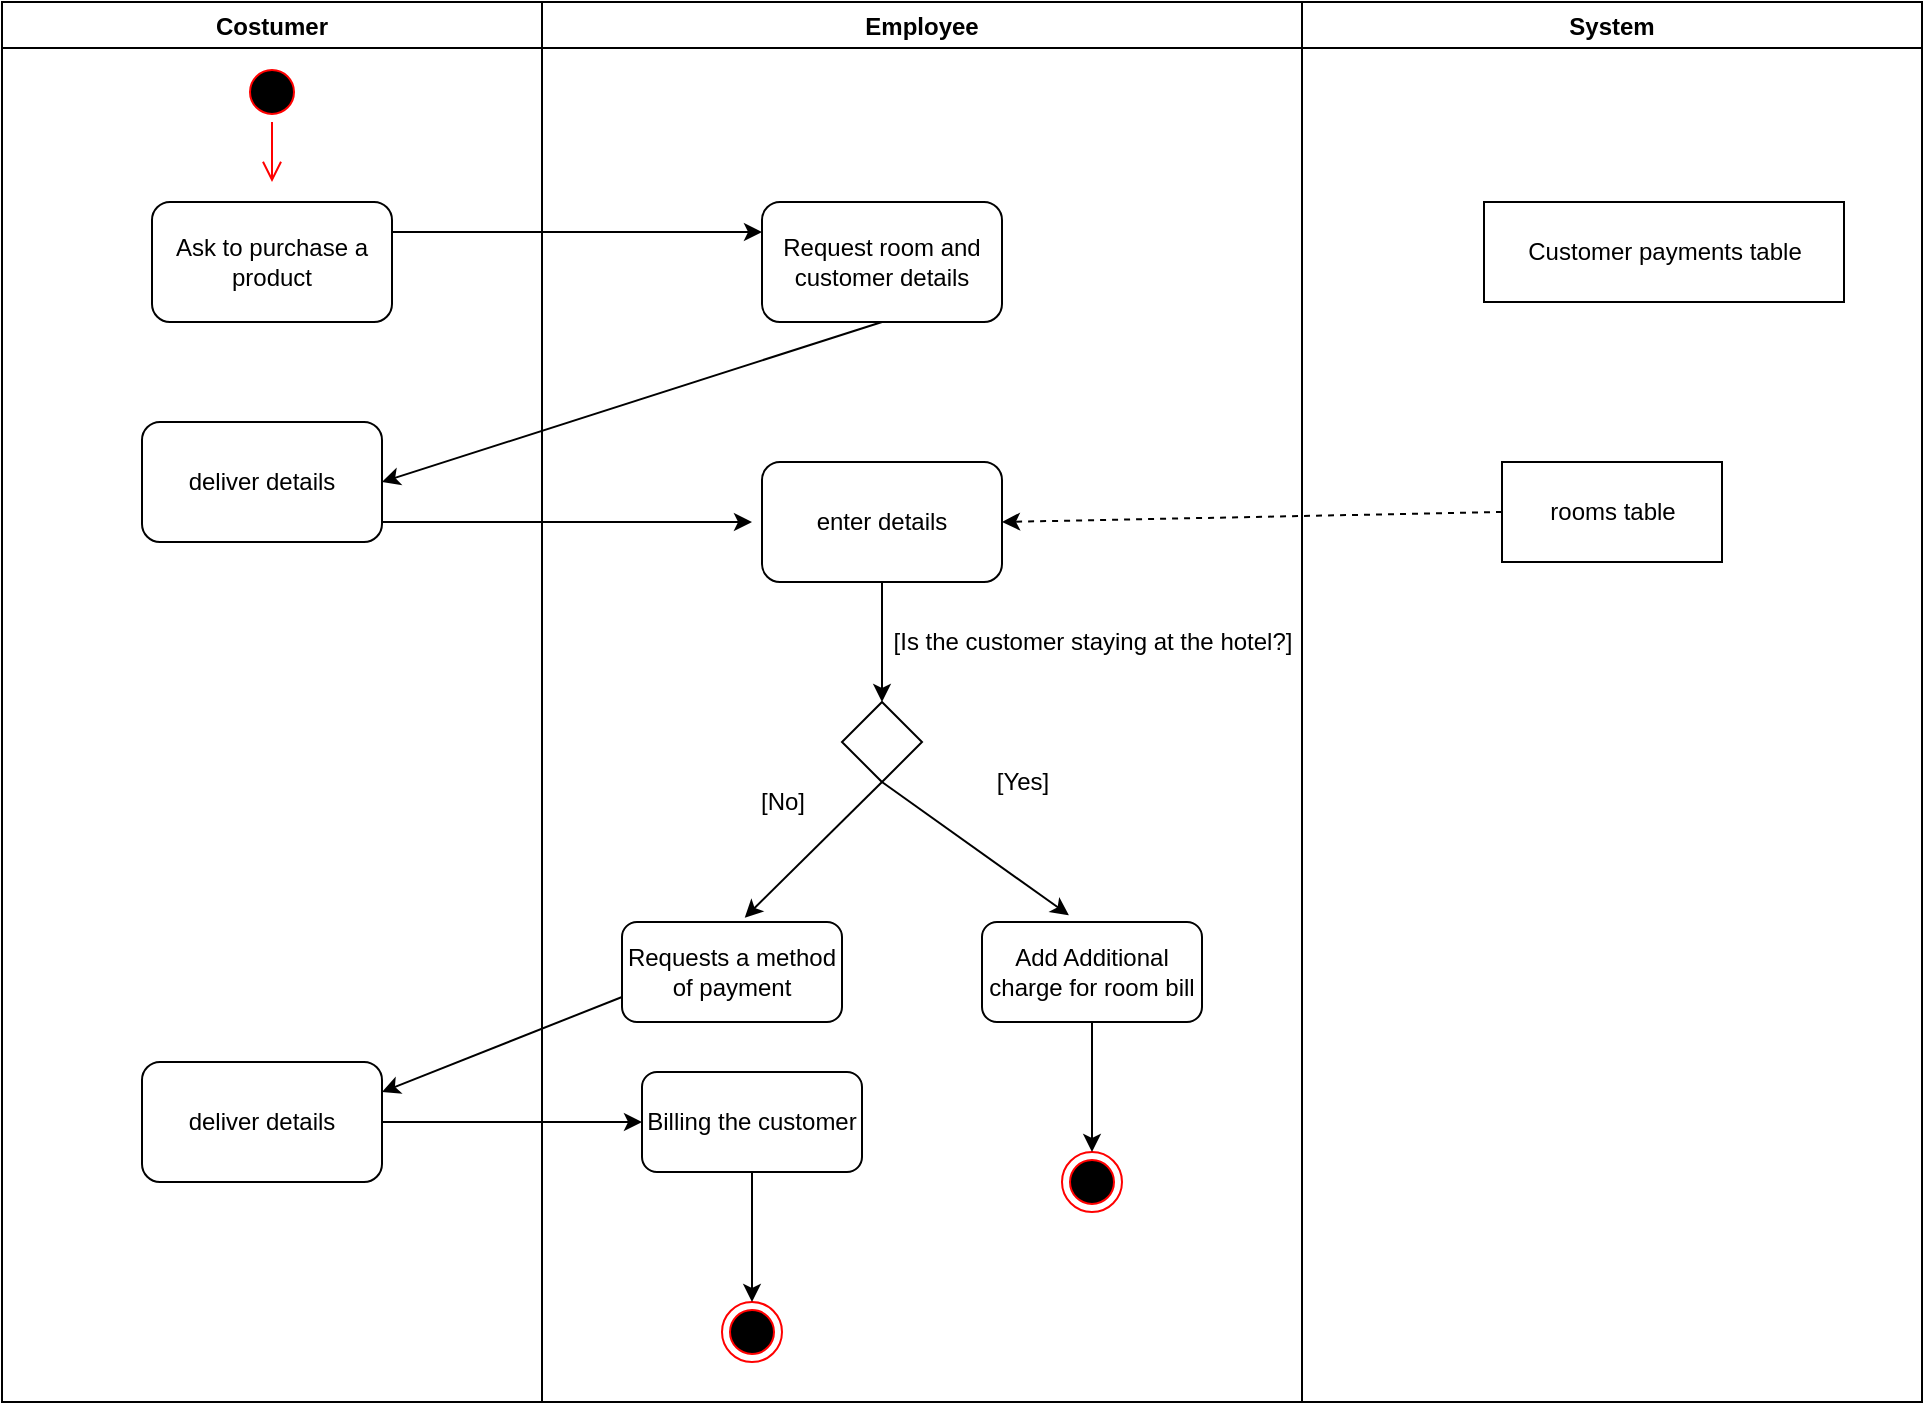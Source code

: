 <mxfile version="17.4.3" type="device"><diagram id="QlMRLVDMyacnTirfQ5fT" name="Page-1"><mxGraphModel dx="2105" dy="551" grid="1" gridSize="10" guides="1" tooltips="1" connect="1" arrows="1" fold="1" page="1" pageScale="1" pageWidth="827" pageHeight="1169" math="0" shadow="0"><root><mxCell id="0"/><mxCell id="1" parent="0"/><mxCell id="H2w01VPSgy2HC8BAvyEG-1" value="Costumer" style="swimlane;" parent="1" vertex="1"><mxGeometry x="-100" y="140" width="270" height="700" as="geometry"/></mxCell><mxCell id="H2w01VPSgy2HC8BAvyEG-2" value="" style="ellipse;html=1;shape=startState;fillColor=#000000;strokeColor=#ff0000;" parent="H2w01VPSgy2HC8BAvyEG-1" vertex="1"><mxGeometry x="120" y="30" width="30" height="30" as="geometry"/></mxCell><mxCell id="H2w01VPSgy2HC8BAvyEG-3" value="" style="edgeStyle=orthogonalEdgeStyle;html=1;verticalAlign=bottom;endArrow=open;endSize=8;strokeColor=#ff0000;rounded=0;" parent="H2w01VPSgy2HC8BAvyEG-1" source="H2w01VPSgy2HC8BAvyEG-2" edge="1"><mxGeometry relative="1" as="geometry"><mxPoint x="135" y="90" as="targetPoint"/></mxGeometry></mxCell><mxCell id="H2w01VPSgy2HC8BAvyEG-4" value="Ask to purchase a product" style="rounded=1;whiteSpace=wrap;html=1;" parent="H2w01VPSgy2HC8BAvyEG-1" vertex="1"><mxGeometry x="75" y="100" width="120" height="60" as="geometry"/></mxCell><mxCell id="H2w01VPSgy2HC8BAvyEG-5" value="deliver details" style="rounded=1;whiteSpace=wrap;html=1;" parent="H2w01VPSgy2HC8BAvyEG-1" vertex="1"><mxGeometry x="70" y="210" width="120" height="60" as="geometry"/></mxCell><mxCell id="LiQ-NQYhwlAeYyASDlA8-7" value="deliver details" style="rounded=1;whiteSpace=wrap;html=1;" parent="H2w01VPSgy2HC8BAvyEG-1" vertex="1"><mxGeometry x="70" y="530" width="120" height="60" as="geometry"/></mxCell><mxCell id="H2w01VPSgy2HC8BAvyEG-7" value="Employee" style="swimlane;startSize=23;" parent="1" vertex="1"><mxGeometry x="170" y="140" width="380" height="700" as="geometry"/></mxCell><mxCell id="H2w01VPSgy2HC8BAvyEG-8" value="Request room and customer details" style="rounded=1;whiteSpace=wrap;html=1;" parent="H2w01VPSgy2HC8BAvyEG-7" vertex="1"><mxGeometry x="110" y="100" width="120" height="60" as="geometry"/></mxCell><mxCell id="H2w01VPSgy2HC8BAvyEG-10" value="" style="endArrow=classic;html=1;rounded=0;fontSize=12;exitX=0.5;exitY=1;exitDx=0;exitDy=0;" parent="H2w01VPSgy2HC8BAvyEG-7" source="H2w01VPSgy2HC8BAvyEG-8" edge="1"><mxGeometry width="50" height="50" relative="1" as="geometry"><mxPoint x="167.8" y="190.0" as="sourcePoint"/><mxPoint x="-80" y="240" as="targetPoint"/></mxGeometry></mxCell><mxCell id="H2w01VPSgy2HC8BAvyEG-15" value="" style="endArrow=classic;html=1;rounded=0;fontSize=12;entryX=0;entryY=0.25;entryDx=0;entryDy=0;exitX=1;exitY=0.25;exitDx=0;exitDy=0;" parent="H2w01VPSgy2HC8BAvyEG-7" edge="1"><mxGeometry width="50" height="50" relative="1" as="geometry"><mxPoint x="-80" y="260" as="sourcePoint"/><mxPoint x="105" y="260" as="targetPoint"/><Array as="points"><mxPoint x="15" y="260"/></Array></mxGeometry></mxCell><mxCell id="H2w01VPSgy2HC8BAvyEG-16" value="enter details" style="rounded=1;whiteSpace=wrap;html=1;" parent="H2w01VPSgy2HC8BAvyEG-7" vertex="1"><mxGeometry x="110" y="230" width="120" height="60" as="geometry"/></mxCell><mxCell id="H2w01VPSgy2HC8BAvyEG-17" value="" style="endArrow=classic;html=1;rounded=0;fontSize=12;exitX=0.5;exitY=1;exitDx=0;exitDy=0;" parent="H2w01VPSgy2HC8BAvyEG-7" source="H2w01VPSgy2HC8BAvyEG-16" edge="1"><mxGeometry width="50" height="50" relative="1" as="geometry"><mxPoint x="-135" y="380" as="sourcePoint"/><mxPoint x="170" y="350" as="targetPoint"/></mxGeometry></mxCell><mxCell id="H2w01VPSgy2HC8BAvyEG-28" value="" style="rhombus;whiteSpace=wrap;html=1;" parent="H2w01VPSgy2HC8BAvyEG-7" vertex="1"><mxGeometry x="150" y="350" width="40" height="40" as="geometry"/></mxCell><mxCell id="LiQ-NQYhwlAeYyASDlA8-1" value="" style="endArrow=classic;html=1;rounded=0;exitX=0.5;exitY=1;exitDx=0;exitDy=0;entryX=0.395;entryY=-0.068;entryDx=0;entryDy=0;entryPerimeter=0;" parent="H2w01VPSgy2HC8BAvyEG-7" source="H2w01VPSgy2HC8BAvyEG-28" target="LiQ-NQYhwlAeYyASDlA8-13" edge="1"><mxGeometry width="50" height="50" relative="1" as="geometry"><mxPoint x="240" y="490" as="sourcePoint"/><mxPoint x="250" y="450" as="targetPoint"/></mxGeometry></mxCell><mxCell id="LiQ-NQYhwlAeYyASDlA8-2" value="" style="endArrow=classic;html=1;rounded=0;exitX=0.5;exitY=1;exitDx=0;exitDy=0;entryX=0.558;entryY=-0.043;entryDx=0;entryDy=0;entryPerimeter=0;" parent="H2w01VPSgy2HC8BAvyEG-7" source="H2w01VPSgy2HC8BAvyEG-28" target="LiQ-NQYhwlAeYyASDlA8-5" edge="1"><mxGeometry width="50" height="50" relative="1" as="geometry"><mxPoint x="90" y="490" as="sourcePoint"/><mxPoint x="100" y="450" as="targetPoint"/></mxGeometry></mxCell><mxCell id="LiQ-NQYhwlAeYyASDlA8-5" value="Requests a method of payment" style="rounded=1;whiteSpace=wrap;html=1;" parent="H2w01VPSgy2HC8BAvyEG-7" vertex="1"><mxGeometry x="40" y="460" width="110" height="50" as="geometry"/></mxCell><mxCell id="LiQ-NQYhwlAeYyASDlA8-8" value="[Is the customer staying at the hotel?]" style="text;html=1;align=center;verticalAlign=middle;resizable=0;points=[];autosize=1;strokeColor=none;fillColor=none;" parent="H2w01VPSgy2HC8BAvyEG-7" vertex="1"><mxGeometry x="170" y="310" width="210" height="20" as="geometry"/></mxCell><mxCell id="LiQ-NQYhwlAeYyASDlA8-10" value="Billing the customer" style="rounded=1;whiteSpace=wrap;html=1;" parent="H2w01VPSgy2HC8BAvyEG-7" vertex="1"><mxGeometry x="50" y="535" width="110" height="50" as="geometry"/></mxCell><mxCell id="LiQ-NQYhwlAeYyASDlA8-12" value="" style="ellipse;html=1;shape=endState;fillColor=#000000;strokeColor=#ff0000;" parent="H2w01VPSgy2HC8BAvyEG-7" vertex="1"><mxGeometry x="90" y="650" width="30" height="30" as="geometry"/></mxCell><mxCell id="LiQ-NQYhwlAeYyASDlA8-11" value="" style="endArrow=classic;html=1;rounded=0;exitX=0.5;exitY=1;exitDx=0;exitDy=0;" parent="H2w01VPSgy2HC8BAvyEG-7" source="LiQ-NQYhwlAeYyASDlA8-10" target="LiQ-NQYhwlAeYyASDlA8-12" edge="1"><mxGeometry width="50" height="50" relative="1" as="geometry"><mxPoint x="180" y="400" as="sourcePoint"/><mxPoint x="105" y="640" as="targetPoint"/></mxGeometry></mxCell><mxCell id="LiQ-NQYhwlAeYyASDlA8-13" value="Add Additional charge for room bill" style="rounded=1;whiteSpace=wrap;html=1;" parent="H2w01VPSgy2HC8BAvyEG-7" vertex="1"><mxGeometry x="220" y="460" width="110" height="50" as="geometry"/></mxCell><mxCell id="LiQ-NQYhwlAeYyASDlA8-14" value="" style="ellipse;html=1;shape=endState;fillColor=#000000;strokeColor=#ff0000;" parent="H2w01VPSgy2HC8BAvyEG-7" vertex="1"><mxGeometry x="260" y="575" width="30" height="30" as="geometry"/></mxCell><mxCell id="LiQ-NQYhwlAeYyASDlA8-15" value="" style="endArrow=classic;html=1;rounded=0;exitX=0.5;exitY=1;exitDx=0;exitDy=0;" parent="H2w01VPSgy2HC8BAvyEG-7" target="LiQ-NQYhwlAeYyASDlA8-14" edge="1"><mxGeometry width="50" height="50" relative="1" as="geometry"><mxPoint x="275" y="510" as="sourcePoint"/><mxPoint x="105" y="425" as="targetPoint"/></mxGeometry></mxCell><mxCell id="H2w01VPSgy2HC8BAvyEG-19" value="System" style="swimlane;" parent="1" vertex="1"><mxGeometry x="550" y="140" width="310" height="700" as="geometry"/></mxCell><mxCell id="H2w01VPSgy2HC8BAvyEG-20" value="rooms table" style="html=1;" parent="H2w01VPSgy2HC8BAvyEG-19" vertex="1"><mxGeometry x="100" y="230" width="110" height="50" as="geometry"/></mxCell><mxCell id="H2w01VPSgy2HC8BAvyEG-21" value="Customer payments table" style="html=1;" parent="H2w01VPSgy2HC8BAvyEG-19" vertex="1"><mxGeometry x="91" y="100" width="180" height="50" as="geometry"/></mxCell><mxCell id="H2w01VPSgy2HC8BAvyEG-23" value="" style="endArrow=classic;html=1;rounded=0;fontSize=12;entryX=0;entryY=0.25;entryDx=0;entryDy=0;exitX=1;exitY=0.25;exitDx=0;exitDy=0;" parent="1" source="H2w01VPSgy2HC8BAvyEG-4" target="H2w01VPSgy2HC8BAvyEG-8" edge="1"><mxGeometry width="50" height="50" relative="1" as="geometry"><mxPoint x="100" y="420" as="sourcePoint"/><mxPoint x="180" y="390" as="targetPoint"/></mxGeometry></mxCell><mxCell id="H2w01VPSgy2HC8BAvyEG-22" value="" style="endArrow=classic;html=1;rounded=0;fontSize=12;entryX=1;entryY=0.5;entryDx=0;entryDy=0;dashed=1;exitX=0;exitY=0.5;exitDx=0;exitDy=0;" parent="1" source="H2w01VPSgy2HC8BAvyEG-20" target="H2w01VPSgy2HC8BAvyEG-16" edge="1"><mxGeometry width="50" height="50" relative="1" as="geometry"><mxPoint x="582" y="400" as="sourcePoint"/><mxPoint x="712" y="410" as="targetPoint"/></mxGeometry></mxCell><mxCell id="LiQ-NQYhwlAeYyASDlA8-3" value="[Yes]" style="text;html=1;align=center;verticalAlign=middle;resizable=0;points=[];autosize=1;strokeColor=none;fillColor=none;" parent="1" vertex="1"><mxGeometry x="390" y="520" width="40" height="20" as="geometry"/></mxCell><mxCell id="LiQ-NQYhwlAeYyASDlA8-4" value="[No]" style="text;html=1;align=center;verticalAlign=middle;resizable=0;points=[];autosize=1;strokeColor=none;fillColor=none;" parent="1" vertex="1"><mxGeometry x="270" y="530" width="40" height="20" as="geometry"/></mxCell><mxCell id="LiQ-NQYhwlAeYyASDlA8-6" value="" style="endArrow=classic;html=1;rounded=0;exitX=0;exitY=0.75;exitDx=0;exitDy=0;entryX=1;entryY=0.25;entryDx=0;entryDy=0;" parent="1" source="LiQ-NQYhwlAeYyASDlA8-5" target="LiQ-NQYhwlAeYyASDlA8-7" edge="1"><mxGeometry width="50" height="50" relative="1" as="geometry"><mxPoint x="350" y="540" as="sourcePoint"/><mxPoint x="70" y="680" as="targetPoint"/></mxGeometry></mxCell><mxCell id="LiQ-NQYhwlAeYyASDlA8-9" value="" style="endArrow=classic;html=1;rounded=0;exitX=1;exitY=0.5;exitDx=0;exitDy=0;entryX=0;entryY=0.5;entryDx=0;entryDy=0;" parent="1" source="LiQ-NQYhwlAeYyASDlA8-7" target="LiQ-NQYhwlAeYyASDlA8-10" edge="1"><mxGeometry width="50" height="50" relative="1" as="geometry"><mxPoint x="230" y="740" as="sourcePoint"/><mxPoint x="220" y="700" as="targetPoint"/></mxGeometry></mxCell></root></mxGraphModel></diagram></mxfile>